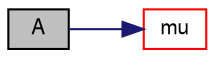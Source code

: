digraph "A"
{
  bgcolor="transparent";
  edge [fontname="FreeSans",fontsize="10",labelfontname="FreeSans",labelfontsize="10"];
  node [fontname="FreeSans",fontsize="10",shape=record];
  rankdir="LR";
  Node219 [label="A",height=0.2,width=0.4,color="black", fillcolor="grey75", style="filled", fontcolor="black"];
  Node219 -> Node220 [color="midnightblue",fontsize="10",style="solid",fontname="FreeSans"];
  Node220 [label="mu",height=0.2,width=0.4,color="red",URL="$a30158.html#aa4959335e6fdf502bfa4f166f05f6422",tooltip="Dynamic viscosity [kg/m/s]. "];
}
